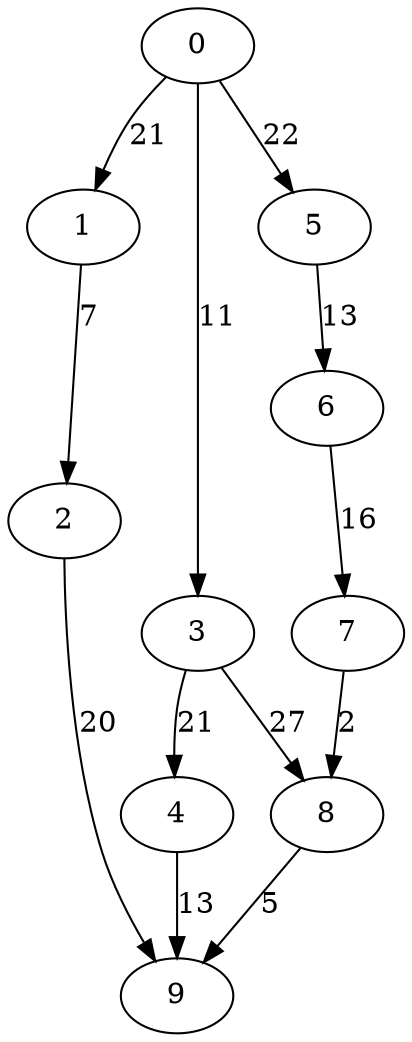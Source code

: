 digraph data1 {
0 -> 1 [ label = 21 ];
0 -> 3 [ label = 11 ];
0 -> 5 [ label = 22 ];
1 -> 2 [ label = 7 ];
2 -> 9 [ label = 20 ];
3 -> 4 [ label = 21 ];
3 -> 8 [ label = 27 ];
4 -> 9 [ label = 13 ];
5 -> 6 [ label = 13 ];
6 -> 7 [ label = 16 ];
7 -> 8 [ label = 2 ];
8 -> 9 [ label = 5 ];
 }


